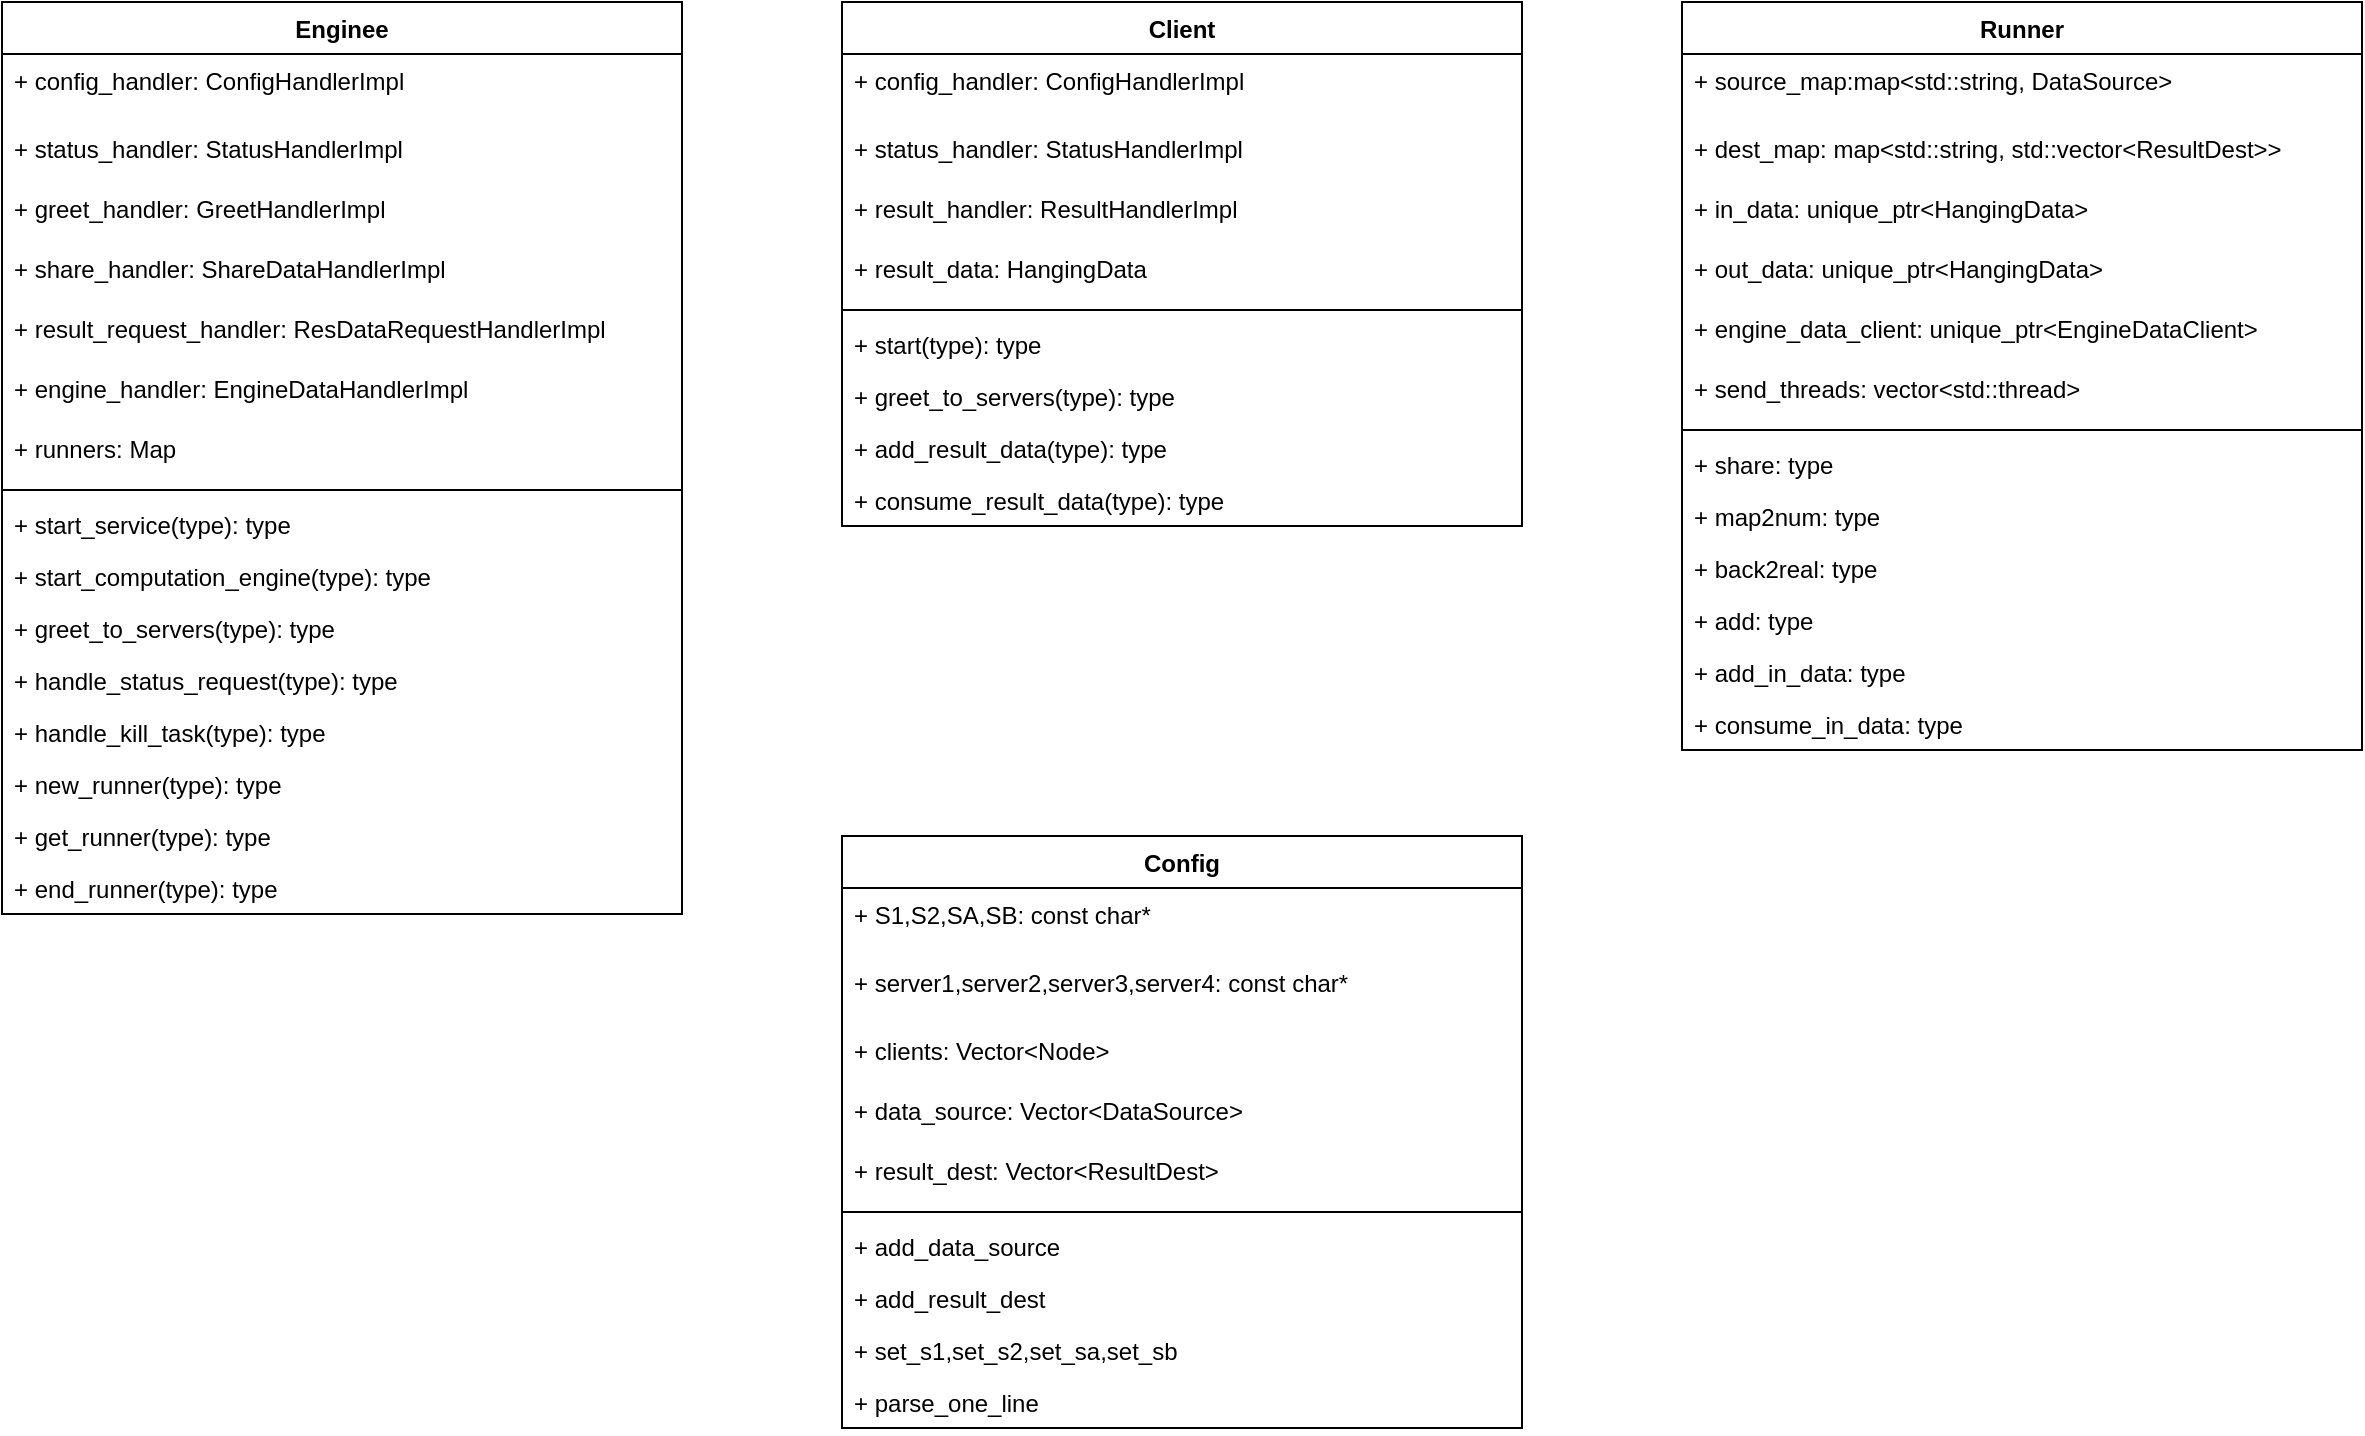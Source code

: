 <mxfile version="10.5.9" type="github"><diagram id="vezT0q3m_G6Wjcu6z0Cg" name="Page-1"><mxGraphModel dx="1158" dy="711" grid="1" gridSize="10" guides="1" tooltips="1" connect="1" arrows="1" fold="1" page="1" pageScale="1" pageWidth="827" pageHeight="1169" math="0" shadow="0"><root><mxCell id="0"/><mxCell id="1" parent="0"/><mxCell id="C755upgWkWtxwzx4Oi1G-1" value="Enginee" style="swimlane;fontStyle=1;align=center;verticalAlign=top;childLayout=stackLayout;horizontal=1;startSize=26;horizontalStack=0;resizeParent=1;resizeParentMax=0;resizeLast=0;collapsible=1;marginBottom=0;" parent="1" vertex="1"><mxGeometry x="60" y="180" width="340" height="456" as="geometry"/></mxCell><mxCell id="C755upgWkWtxwzx4Oi1G-2" value="+ config_handler: ConfigHandlerImpl" style="text;strokeColor=none;fillColor=none;align=left;verticalAlign=top;spacingLeft=4;spacingRight=4;overflow=hidden;rotatable=0;points=[[0,0.5],[1,0.5]];portConstraint=eastwest;" parent="C755upgWkWtxwzx4Oi1G-1" vertex="1"><mxGeometry y="26" width="340" height="34" as="geometry"/></mxCell><mxCell id="C755upgWkWtxwzx4Oi1G-5" value="+ status_handler: StatusHandlerImpl" style="text;strokeColor=none;fillColor=none;align=left;verticalAlign=top;spacingLeft=4;spacingRight=4;overflow=hidden;rotatable=0;points=[[0,0.5],[1,0.5]];portConstraint=eastwest;" parent="C755upgWkWtxwzx4Oi1G-1" vertex="1"><mxGeometry y="60" width="340" height="30" as="geometry"/></mxCell><mxCell id="C755upgWkWtxwzx4Oi1G-9" value="+ greet_handler: GreetHandlerImpl&#10;" style="text;strokeColor=none;fillColor=none;align=left;verticalAlign=top;spacingLeft=4;spacingRight=4;overflow=hidden;rotatable=0;points=[[0,0.5],[1,0.5]];portConstraint=eastwest;" parent="C755upgWkWtxwzx4Oi1G-1" vertex="1"><mxGeometry y="90" width="340" height="30" as="geometry"/></mxCell><mxCell id="C755upgWkWtxwzx4Oi1G-10" value="+ share_handler: ShareDataHandlerImpl&#10;" style="text;strokeColor=none;fillColor=none;align=left;verticalAlign=top;spacingLeft=4;spacingRight=4;overflow=hidden;rotatable=0;points=[[0,0.5],[1,0.5]];portConstraint=eastwest;" parent="C755upgWkWtxwzx4Oi1G-1" vertex="1"><mxGeometry y="120" width="340" height="30" as="geometry"/></mxCell><mxCell id="C755upgWkWtxwzx4Oi1G-11" value="+ result_request_handler: ResDataRequestHandlerImpl" style="text;strokeColor=none;fillColor=none;align=left;verticalAlign=top;spacingLeft=4;spacingRight=4;overflow=hidden;rotatable=0;points=[[0,0.5],[1,0.5]];portConstraint=eastwest;" parent="C755upgWkWtxwzx4Oi1G-1" vertex="1"><mxGeometry y="150" width="340" height="30" as="geometry"/></mxCell><mxCell id="C755upgWkWtxwzx4Oi1G-12" value="+ engine_handler: EngineDataHandlerImpl" style="text;strokeColor=none;fillColor=none;align=left;verticalAlign=top;spacingLeft=4;spacingRight=4;overflow=hidden;rotatable=0;points=[[0,0.5],[1,0.5]];portConstraint=eastwest;" parent="C755upgWkWtxwzx4Oi1G-1" vertex="1"><mxGeometry y="180" width="340" height="30" as="geometry"/></mxCell><mxCell id="ujN1MgbeR2P10yQIVyQJ-2" value="+ runners: Map&#10;" style="text;strokeColor=none;fillColor=none;align=left;verticalAlign=top;spacingLeft=4;spacingRight=4;overflow=hidden;rotatable=0;points=[[0,0.5],[1,0.5]];portConstraint=eastwest;" parent="C755upgWkWtxwzx4Oi1G-1" vertex="1"><mxGeometry y="210" width="340" height="30" as="geometry"/></mxCell><mxCell id="C755upgWkWtxwzx4Oi1G-3" value="" style="line;strokeWidth=1;fillColor=none;align=left;verticalAlign=middle;spacingTop=-1;spacingLeft=3;spacingRight=3;rotatable=0;labelPosition=right;points=[];portConstraint=eastwest;" parent="C755upgWkWtxwzx4Oi1G-1" vertex="1"><mxGeometry y="240" width="340" height="8" as="geometry"/></mxCell><mxCell id="C755upgWkWtxwzx4Oi1G-4" value="+ start_service(type): type&#10;" style="text;strokeColor=none;fillColor=none;align=left;verticalAlign=top;spacingLeft=4;spacingRight=4;overflow=hidden;rotatable=0;points=[[0,0.5],[1,0.5]];portConstraint=eastwest;" parent="C755upgWkWtxwzx4Oi1G-1" vertex="1"><mxGeometry y="248" width="340" height="26" as="geometry"/></mxCell><mxCell id="ujN1MgbeR2P10yQIVyQJ-1" value="+ start_computation_engine(type): type&#10;" style="text;strokeColor=none;fillColor=none;align=left;verticalAlign=top;spacingLeft=4;spacingRight=4;overflow=hidden;rotatable=0;points=[[0,0.5],[1,0.5]];portConstraint=eastwest;" parent="C755upgWkWtxwzx4Oi1G-1" vertex="1"><mxGeometry y="274" width="340" height="26" as="geometry"/></mxCell><mxCell id="ujN1MgbeR2P10yQIVyQJ-19" value="+ greet_to_servers(type): type&#10;" style="text;strokeColor=none;fillColor=none;align=left;verticalAlign=top;spacingLeft=4;spacingRight=4;overflow=hidden;rotatable=0;points=[[0,0.5],[1,0.5]];portConstraint=eastwest;" parent="C755upgWkWtxwzx4Oi1G-1" vertex="1"><mxGeometry y="300" width="340" height="26" as="geometry"/></mxCell><mxCell id="ujN1MgbeR2P10yQIVyQJ-17" value="+ handle_status_request(type): type&#10;" style="text;strokeColor=none;fillColor=none;align=left;verticalAlign=top;spacingLeft=4;spacingRight=4;overflow=hidden;rotatable=0;points=[[0,0.5],[1,0.5]];portConstraint=eastwest;" parent="C755upgWkWtxwzx4Oi1G-1" vertex="1"><mxGeometry y="326" width="340" height="26" as="geometry"/></mxCell><mxCell id="ujN1MgbeR2P10yQIVyQJ-18" value="+ handle_kill_task(type): type&#10;" style="text;strokeColor=none;fillColor=none;align=left;verticalAlign=top;spacingLeft=4;spacingRight=4;overflow=hidden;rotatable=0;points=[[0,0.5],[1,0.5]];portConstraint=eastwest;" parent="C755upgWkWtxwzx4Oi1G-1" vertex="1"><mxGeometry y="352" width="340" height="26" as="geometry"/></mxCell><mxCell id="ujN1MgbeR2P10yQIVyQJ-20" value="+ new_runner(type): type&#10;" style="text;strokeColor=none;fillColor=none;align=left;verticalAlign=top;spacingLeft=4;spacingRight=4;overflow=hidden;rotatable=0;points=[[0,0.5],[1,0.5]];portConstraint=eastwest;" parent="C755upgWkWtxwzx4Oi1G-1" vertex="1"><mxGeometry y="378" width="340" height="26" as="geometry"/></mxCell><mxCell id="ujN1MgbeR2P10yQIVyQJ-21" value="+ get_runner(type): type&#10;" style="text;strokeColor=none;fillColor=none;align=left;verticalAlign=top;spacingLeft=4;spacingRight=4;overflow=hidden;rotatable=0;points=[[0,0.5],[1,0.5]];portConstraint=eastwest;" parent="C755upgWkWtxwzx4Oi1G-1" vertex="1"><mxGeometry y="404" width="340" height="26" as="geometry"/></mxCell><mxCell id="ujN1MgbeR2P10yQIVyQJ-22" value="+ end_runner(type): type&#10;" style="text;strokeColor=none;fillColor=none;align=left;verticalAlign=top;spacingLeft=4;spacingRight=4;overflow=hidden;rotatable=0;points=[[0,0.5],[1,0.5]];portConstraint=eastwest;" parent="C755upgWkWtxwzx4Oi1G-1" vertex="1"><mxGeometry y="430" width="340" height="26" as="geometry"/></mxCell><mxCell id="ujN1MgbeR2P10yQIVyQJ-3" value="Client" style="swimlane;fontStyle=1;align=center;verticalAlign=top;childLayout=stackLayout;horizontal=1;startSize=26;horizontalStack=0;resizeParent=1;resizeParentMax=0;resizeLast=0;collapsible=1;marginBottom=0;" parent="1" vertex="1"><mxGeometry x="480" y="180" width="340" height="262" as="geometry"/></mxCell><mxCell id="ujN1MgbeR2P10yQIVyQJ-4" value="+ config_handler: ConfigHandlerImpl" style="text;strokeColor=none;fillColor=none;align=left;verticalAlign=top;spacingLeft=4;spacingRight=4;overflow=hidden;rotatable=0;points=[[0,0.5],[1,0.5]];portConstraint=eastwest;" parent="ujN1MgbeR2P10yQIVyQJ-3" vertex="1"><mxGeometry y="26" width="340" height="34" as="geometry"/></mxCell><mxCell id="ujN1MgbeR2P10yQIVyQJ-5" value="+ status_handler: StatusHandlerImpl" style="text;strokeColor=none;fillColor=none;align=left;verticalAlign=top;spacingLeft=4;spacingRight=4;overflow=hidden;rotatable=0;points=[[0,0.5],[1,0.5]];portConstraint=eastwest;" parent="ujN1MgbeR2P10yQIVyQJ-3" vertex="1"><mxGeometry y="60" width="340" height="30" as="geometry"/></mxCell><mxCell id="ujN1MgbeR2P10yQIVyQJ-6" value="+ result_handler: ResultHandlerImpl&#10;" style="text;strokeColor=none;fillColor=none;align=left;verticalAlign=top;spacingLeft=4;spacingRight=4;overflow=hidden;rotatable=0;points=[[0,0.5],[1,0.5]];portConstraint=eastwest;" parent="ujN1MgbeR2P10yQIVyQJ-3" vertex="1"><mxGeometry y="90" width="340" height="30" as="geometry"/></mxCell><mxCell id="ujN1MgbeR2P10yQIVyQJ-10" value="+ result_data: HangingData&#10;" style="text;strokeColor=none;fillColor=none;align=left;verticalAlign=top;spacingLeft=4;spacingRight=4;overflow=hidden;rotatable=0;points=[[0,0.5],[1,0.5]];portConstraint=eastwest;" parent="ujN1MgbeR2P10yQIVyQJ-3" vertex="1"><mxGeometry y="120" width="340" height="30" as="geometry"/></mxCell><mxCell id="ujN1MgbeR2P10yQIVyQJ-11" value="" style="line;strokeWidth=1;fillColor=none;align=left;verticalAlign=middle;spacingTop=-1;spacingLeft=3;spacingRight=3;rotatable=0;labelPosition=right;points=[];portConstraint=eastwest;" parent="ujN1MgbeR2P10yQIVyQJ-3" vertex="1"><mxGeometry y="150" width="340" height="8" as="geometry"/></mxCell><mxCell id="ujN1MgbeR2P10yQIVyQJ-12" value="+ start(type): type&#10;" style="text;strokeColor=none;fillColor=none;align=left;verticalAlign=top;spacingLeft=4;spacingRight=4;overflow=hidden;rotatable=0;points=[[0,0.5],[1,0.5]];portConstraint=eastwest;" parent="ujN1MgbeR2P10yQIVyQJ-3" vertex="1"><mxGeometry y="158" width="340" height="26" as="geometry"/></mxCell><mxCell id="ujN1MgbeR2P10yQIVyQJ-16" value="+ greet_to_servers(type): type&#10;" style="text;strokeColor=none;fillColor=none;align=left;verticalAlign=top;spacingLeft=4;spacingRight=4;overflow=hidden;rotatable=0;points=[[0,0.5],[1,0.5]];portConstraint=eastwest;" parent="ujN1MgbeR2P10yQIVyQJ-3" vertex="1"><mxGeometry y="184" width="340" height="26" as="geometry"/></mxCell><mxCell id="ujN1MgbeR2P10yQIVyQJ-13" value="+ add_result_data(type): type&#10;" style="text;strokeColor=none;fillColor=none;align=left;verticalAlign=top;spacingLeft=4;spacingRight=4;overflow=hidden;rotatable=0;points=[[0,0.5],[1,0.5]];portConstraint=eastwest;" parent="ujN1MgbeR2P10yQIVyQJ-3" vertex="1"><mxGeometry y="210" width="340" height="26" as="geometry"/></mxCell><mxCell id="ujN1MgbeR2P10yQIVyQJ-15" value="+ consume_result_data(type): type&#10;" style="text;strokeColor=none;fillColor=none;align=left;verticalAlign=top;spacingLeft=4;spacingRight=4;overflow=hidden;rotatable=0;points=[[0,0.5],[1,0.5]];portConstraint=eastwest;" parent="ujN1MgbeR2P10yQIVyQJ-3" vertex="1"><mxGeometry y="236" width="340" height="26" as="geometry"/></mxCell><mxCell id="s_7tShs3a6m281oyTgSy-1" value="Runner" style="swimlane;fontStyle=1;align=center;verticalAlign=top;childLayout=stackLayout;horizontal=1;startSize=26;horizontalStack=0;resizeParent=1;resizeParentMax=0;resizeLast=0;collapsible=1;marginBottom=0;" vertex="1" parent="1"><mxGeometry x="900" y="180" width="340" height="374" as="geometry"/></mxCell><mxCell id="s_7tShs3a6m281oyTgSy-2" value="+ source_map:map&lt;std::string, DataSource&gt;&#10;" style="text;strokeColor=none;fillColor=none;align=left;verticalAlign=top;spacingLeft=4;spacingRight=4;overflow=hidden;rotatable=0;points=[[0,0.5],[1,0.5]];portConstraint=eastwest;" vertex="1" parent="s_7tShs3a6m281oyTgSy-1"><mxGeometry y="26" width="340" height="34" as="geometry"/></mxCell><mxCell id="s_7tShs3a6m281oyTgSy-3" value="+ dest_map: map&lt;std::string, std::vector&lt;ResultDest&gt;&gt;&#10;" style="text;strokeColor=none;fillColor=none;align=left;verticalAlign=top;spacingLeft=4;spacingRight=4;overflow=hidden;rotatable=0;points=[[0,0.5],[1,0.5]];portConstraint=eastwest;" vertex="1" parent="s_7tShs3a6m281oyTgSy-1"><mxGeometry y="60" width="340" height="30" as="geometry"/></mxCell><mxCell id="s_7tShs3a6m281oyTgSy-4" value="+ in_data: unique_ptr&lt;HangingData&gt;&#10;" style="text;strokeColor=none;fillColor=none;align=left;verticalAlign=top;spacingLeft=4;spacingRight=4;overflow=hidden;rotatable=0;points=[[0,0.5],[1,0.5]];portConstraint=eastwest;" vertex="1" parent="s_7tShs3a6m281oyTgSy-1"><mxGeometry y="90" width="340" height="30" as="geometry"/></mxCell><mxCell id="s_7tShs3a6m281oyTgSy-5" value="+ out_data: unique_ptr&lt;HangingData&gt;&#10;" style="text;strokeColor=none;fillColor=none;align=left;verticalAlign=top;spacingLeft=4;spacingRight=4;overflow=hidden;rotatable=0;points=[[0,0.5],[1,0.5]];portConstraint=eastwest;" vertex="1" parent="s_7tShs3a6m281oyTgSy-1"><mxGeometry y="120" width="340" height="30" as="geometry"/></mxCell><mxCell id="s_7tShs3a6m281oyTgSy-12" value="+ engine_data_client: unique_ptr&lt;EngineDataClient&gt;&#10;" style="text;strokeColor=none;fillColor=none;align=left;verticalAlign=top;spacingLeft=4;spacingRight=4;overflow=hidden;rotatable=0;points=[[0,0.5],[1,0.5]];portConstraint=eastwest;" vertex="1" parent="s_7tShs3a6m281oyTgSy-1"><mxGeometry y="150" width="340" height="30" as="geometry"/></mxCell><mxCell id="s_7tShs3a6m281oyTgSy-13" value="+ send_threads: vector&lt;std::thread&gt;&#10;" style="text;strokeColor=none;fillColor=none;align=left;verticalAlign=top;spacingLeft=4;spacingRight=4;overflow=hidden;rotatable=0;points=[[0,0.5],[1,0.5]];portConstraint=eastwest;" vertex="1" parent="s_7tShs3a6m281oyTgSy-1"><mxGeometry y="180" width="340" height="30" as="geometry"/></mxCell><mxCell id="s_7tShs3a6m281oyTgSy-6" value="" style="line;strokeWidth=1;fillColor=none;align=left;verticalAlign=middle;spacingTop=-1;spacingLeft=3;spacingRight=3;rotatable=0;labelPosition=right;points=[];portConstraint=eastwest;" vertex="1" parent="s_7tShs3a6m281oyTgSy-1"><mxGeometry y="210" width="340" height="8" as="geometry"/></mxCell><mxCell id="s_7tShs3a6m281oyTgSy-7" value="+ share: type&#10;" style="text;strokeColor=none;fillColor=none;align=left;verticalAlign=top;spacingLeft=4;spacingRight=4;overflow=hidden;rotatable=0;points=[[0,0.5],[1,0.5]];portConstraint=eastwest;" vertex="1" parent="s_7tShs3a6m281oyTgSy-1"><mxGeometry y="218" width="340" height="26" as="geometry"/></mxCell><mxCell id="s_7tShs3a6m281oyTgSy-8" value="+ map2num: type&#10;" style="text;strokeColor=none;fillColor=none;align=left;verticalAlign=top;spacingLeft=4;spacingRight=4;overflow=hidden;rotatable=0;points=[[0,0.5],[1,0.5]];portConstraint=eastwest;" vertex="1" parent="s_7tShs3a6m281oyTgSy-1"><mxGeometry y="244" width="340" height="26" as="geometry"/></mxCell><mxCell id="s_7tShs3a6m281oyTgSy-9" value="+ back2real: type&#10;" style="text;strokeColor=none;fillColor=none;align=left;verticalAlign=top;spacingLeft=4;spacingRight=4;overflow=hidden;rotatable=0;points=[[0,0.5],[1,0.5]];portConstraint=eastwest;" vertex="1" parent="s_7tShs3a6m281oyTgSy-1"><mxGeometry y="270" width="340" height="26" as="geometry"/></mxCell><mxCell id="s_7tShs3a6m281oyTgSy-10" value="+ add: type&#10;" style="text;strokeColor=none;fillColor=none;align=left;verticalAlign=top;spacingLeft=4;spacingRight=4;overflow=hidden;rotatable=0;points=[[0,0.5],[1,0.5]];portConstraint=eastwest;" vertex="1" parent="s_7tShs3a6m281oyTgSy-1"><mxGeometry y="296" width="340" height="26" as="geometry"/></mxCell><mxCell id="s_7tShs3a6m281oyTgSy-14" value="+ add_in_data: type&#10;" style="text;strokeColor=none;fillColor=none;align=left;verticalAlign=top;spacingLeft=4;spacingRight=4;overflow=hidden;rotatable=0;points=[[0,0.5],[1,0.5]];portConstraint=eastwest;" vertex="1" parent="s_7tShs3a6m281oyTgSy-1"><mxGeometry y="322" width="340" height="26" as="geometry"/></mxCell><mxCell id="s_7tShs3a6m281oyTgSy-15" value="+ consume_in_data: type&#10;" style="text;strokeColor=none;fillColor=none;align=left;verticalAlign=top;spacingLeft=4;spacingRight=4;overflow=hidden;rotatable=0;points=[[0,0.5],[1,0.5]];portConstraint=eastwest;" vertex="1" parent="s_7tShs3a6m281oyTgSy-1"><mxGeometry y="348" width="340" height="26" as="geometry"/></mxCell><mxCell id="s_7tShs3a6m281oyTgSy-16" value="Config" style="swimlane;fontStyle=1;align=center;verticalAlign=top;childLayout=stackLayout;horizontal=1;startSize=26;horizontalStack=0;resizeParent=1;resizeParentMax=0;resizeLast=0;collapsible=1;marginBottom=0;" vertex="1" parent="1"><mxGeometry x="480" y="597" width="340" height="296" as="geometry"/></mxCell><mxCell id="s_7tShs3a6m281oyTgSy-17" value="+ S1,S2,SA,SB: const char*" style="text;strokeColor=none;fillColor=none;align=left;verticalAlign=top;spacingLeft=4;spacingRight=4;overflow=hidden;rotatable=0;points=[[0,0.5],[1,0.5]];portConstraint=eastwest;" vertex="1" parent="s_7tShs3a6m281oyTgSy-16"><mxGeometry y="26" width="340" height="34" as="geometry"/></mxCell><mxCell id="s_7tShs3a6m281oyTgSy-26" value="+ server1,server2,server3,server4: const char*" style="text;strokeColor=none;fillColor=none;align=left;verticalAlign=top;spacingLeft=4;spacingRight=4;overflow=hidden;rotatable=0;points=[[0,0.5],[1,0.5]];portConstraint=eastwest;" vertex="1" parent="s_7tShs3a6m281oyTgSy-16"><mxGeometry y="60" width="340" height="34" as="geometry"/></mxCell><mxCell id="s_7tShs3a6m281oyTgSy-18" value="+ clients: Vector&lt;Node&gt;" style="text;strokeColor=none;fillColor=none;align=left;verticalAlign=top;spacingLeft=4;spacingRight=4;overflow=hidden;rotatable=0;points=[[0,0.5],[1,0.5]];portConstraint=eastwest;" vertex="1" parent="s_7tShs3a6m281oyTgSy-16"><mxGeometry y="94" width="340" height="30" as="geometry"/></mxCell><mxCell id="s_7tShs3a6m281oyTgSy-19" value="+ data_source: Vector&lt;DataSource&gt;&#10;" style="text;strokeColor=none;fillColor=none;align=left;verticalAlign=top;spacingLeft=4;spacingRight=4;overflow=hidden;rotatable=0;points=[[0,0.5],[1,0.5]];portConstraint=eastwest;" vertex="1" parent="s_7tShs3a6m281oyTgSy-16"><mxGeometry y="124" width="340" height="30" as="geometry"/></mxCell><mxCell id="s_7tShs3a6m281oyTgSy-20" value="+ result_dest: Vector&lt;ResultDest&gt;&#10;" style="text;strokeColor=none;fillColor=none;align=left;verticalAlign=top;spacingLeft=4;spacingRight=4;overflow=hidden;rotatable=0;points=[[0,0.5],[1,0.5]];portConstraint=eastwest;" vertex="1" parent="s_7tShs3a6m281oyTgSy-16"><mxGeometry y="154" width="340" height="30" as="geometry"/></mxCell><mxCell id="s_7tShs3a6m281oyTgSy-21" value="" style="line;strokeWidth=1;fillColor=none;align=left;verticalAlign=middle;spacingTop=-1;spacingLeft=3;spacingRight=3;rotatable=0;labelPosition=right;points=[];portConstraint=eastwest;" vertex="1" parent="s_7tShs3a6m281oyTgSy-16"><mxGeometry y="184" width="340" height="8" as="geometry"/></mxCell><mxCell id="s_7tShs3a6m281oyTgSy-22" value="+ add_data_source&#10;" style="text;strokeColor=none;fillColor=none;align=left;verticalAlign=top;spacingLeft=4;spacingRight=4;overflow=hidden;rotatable=0;points=[[0,0.5],[1,0.5]];portConstraint=eastwest;" vertex="1" parent="s_7tShs3a6m281oyTgSy-16"><mxGeometry y="192" width="340" height="26" as="geometry"/></mxCell><mxCell id="s_7tShs3a6m281oyTgSy-23" value="+ add_result_dest&#10;" style="text;strokeColor=none;fillColor=none;align=left;verticalAlign=top;spacingLeft=4;spacingRight=4;overflow=hidden;rotatable=0;points=[[0,0.5],[1,0.5]];portConstraint=eastwest;" vertex="1" parent="s_7tShs3a6m281oyTgSy-16"><mxGeometry y="218" width="340" height="26" as="geometry"/></mxCell><mxCell id="s_7tShs3a6m281oyTgSy-24" value="+ set_s1,set_s2,set_sa,set_sb&#10;" style="text;strokeColor=none;fillColor=none;align=left;verticalAlign=top;spacingLeft=4;spacingRight=4;overflow=hidden;rotatable=0;points=[[0,0.5],[1,0.5]];portConstraint=eastwest;" vertex="1" parent="s_7tShs3a6m281oyTgSy-16"><mxGeometry y="244" width="340" height="26" as="geometry"/></mxCell><mxCell id="s_7tShs3a6m281oyTgSy-25" value="+ parse_one_line&#10;" style="text;strokeColor=none;fillColor=none;align=left;verticalAlign=top;spacingLeft=4;spacingRight=4;overflow=hidden;rotatable=0;points=[[0,0.5],[1,0.5]];portConstraint=eastwest;" vertex="1" parent="s_7tShs3a6m281oyTgSy-16"><mxGeometry y="270" width="340" height="26" as="geometry"/></mxCell></root></mxGraphModel></diagram></mxfile>